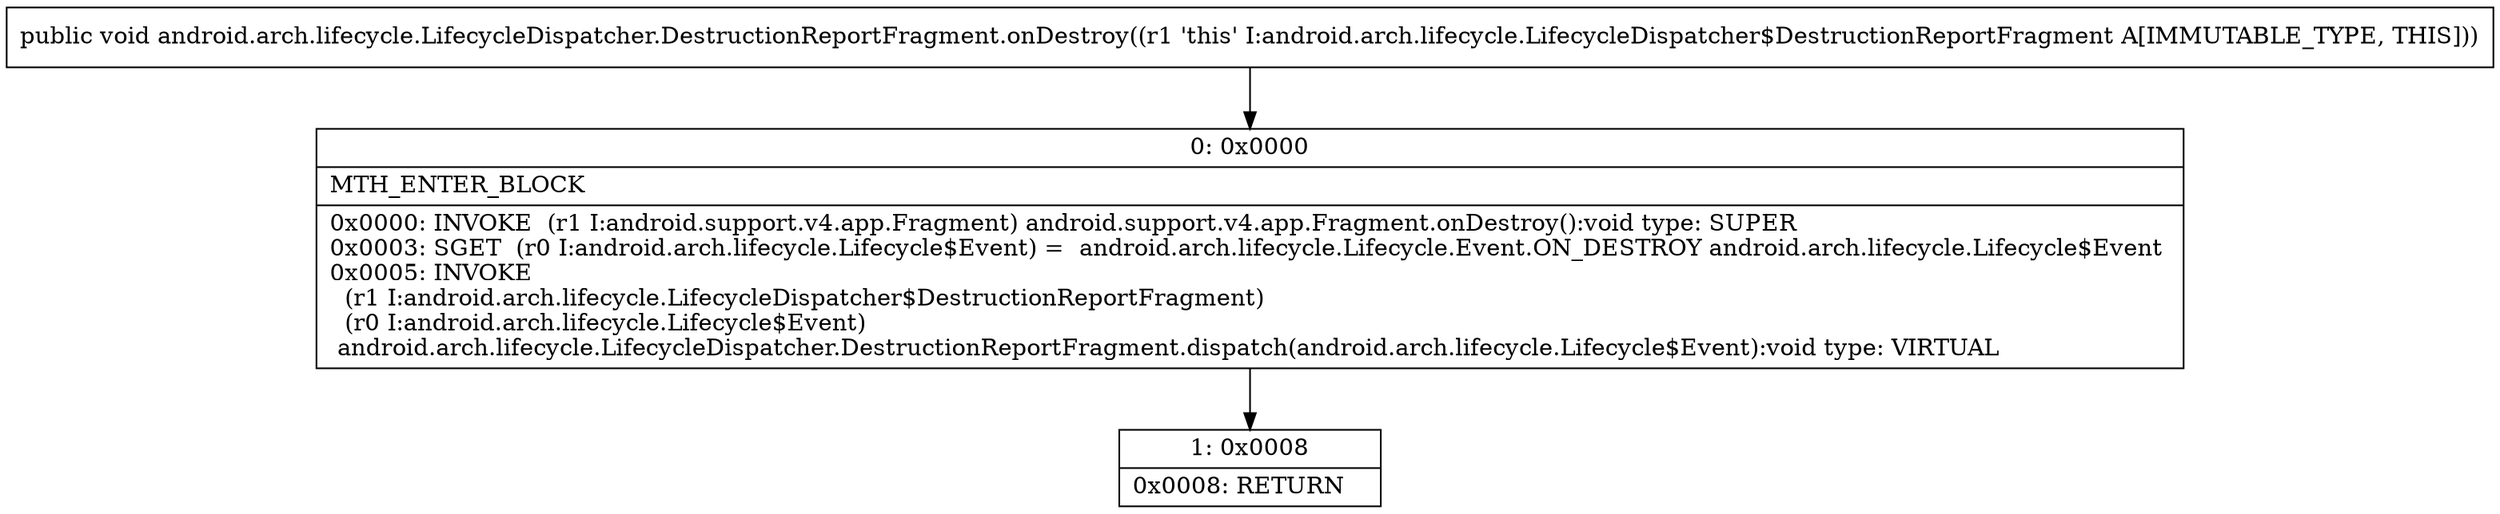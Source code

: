 digraph "CFG forandroid.arch.lifecycle.LifecycleDispatcher.DestructionReportFragment.onDestroy()V" {
Node_0 [shape=record,label="{0\:\ 0x0000|MTH_ENTER_BLOCK\l|0x0000: INVOKE  (r1 I:android.support.v4.app.Fragment) android.support.v4.app.Fragment.onDestroy():void type: SUPER \l0x0003: SGET  (r0 I:android.arch.lifecycle.Lifecycle$Event) =  android.arch.lifecycle.Lifecycle.Event.ON_DESTROY android.arch.lifecycle.Lifecycle$Event \l0x0005: INVOKE  \l  (r1 I:android.arch.lifecycle.LifecycleDispatcher$DestructionReportFragment)\l  (r0 I:android.arch.lifecycle.Lifecycle$Event)\l android.arch.lifecycle.LifecycleDispatcher.DestructionReportFragment.dispatch(android.arch.lifecycle.Lifecycle$Event):void type: VIRTUAL \l}"];
Node_1 [shape=record,label="{1\:\ 0x0008|0x0008: RETURN   \l}"];
MethodNode[shape=record,label="{public void android.arch.lifecycle.LifecycleDispatcher.DestructionReportFragment.onDestroy((r1 'this' I:android.arch.lifecycle.LifecycleDispatcher$DestructionReportFragment A[IMMUTABLE_TYPE, THIS])) }"];
MethodNode -> Node_0;
Node_0 -> Node_1;
}

